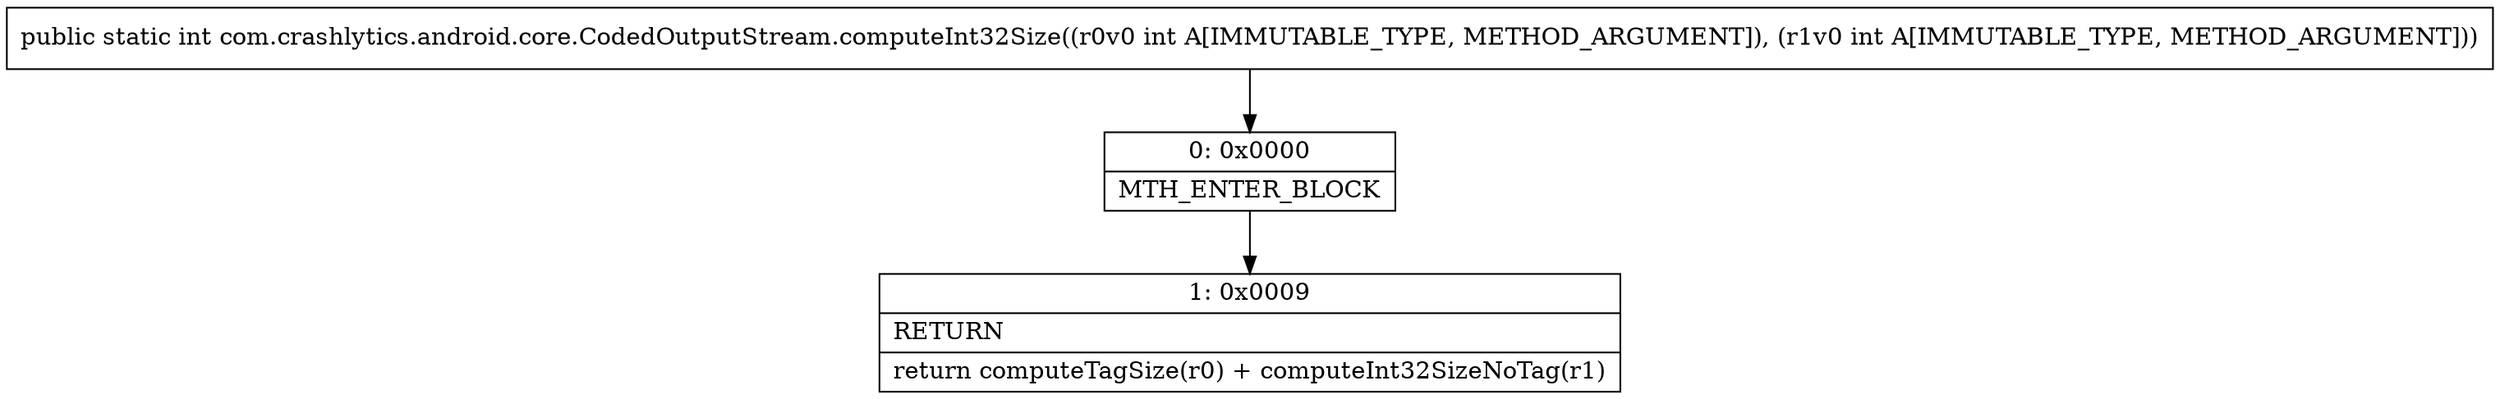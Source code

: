 digraph "CFG forcom.crashlytics.android.core.CodedOutputStream.computeInt32Size(II)I" {
Node_0 [shape=record,label="{0\:\ 0x0000|MTH_ENTER_BLOCK\l}"];
Node_1 [shape=record,label="{1\:\ 0x0009|RETURN\l|return computeTagSize(r0) + computeInt32SizeNoTag(r1)\l}"];
MethodNode[shape=record,label="{public static int com.crashlytics.android.core.CodedOutputStream.computeInt32Size((r0v0 int A[IMMUTABLE_TYPE, METHOD_ARGUMENT]), (r1v0 int A[IMMUTABLE_TYPE, METHOD_ARGUMENT])) }"];
MethodNode -> Node_0;
Node_0 -> Node_1;
}

